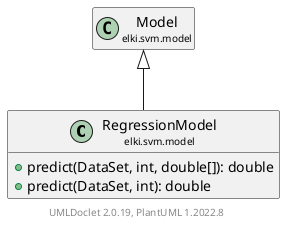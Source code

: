 @startuml
    remove .*\.(Instance|Par|Parameterizer|Factory)$
    set namespaceSeparator none
    hide empty fields
    hide empty methods

    class "<size:14>RegressionModel\n<size:10>elki.svm.model" as elki.svm.model.RegressionModel [[RegressionModel.html]] {
        +predict(DataSet, int, double[]): double
        +predict(DataSet, int): double
    }

    class "<size:14>Model\n<size:10>elki.svm.model" as elki.svm.model.Model [[Model.html]]

    elki.svm.model.Model <|-- elki.svm.model.RegressionModel

    center footer UMLDoclet 2.0.19, PlantUML 1.2022.8
@enduml
